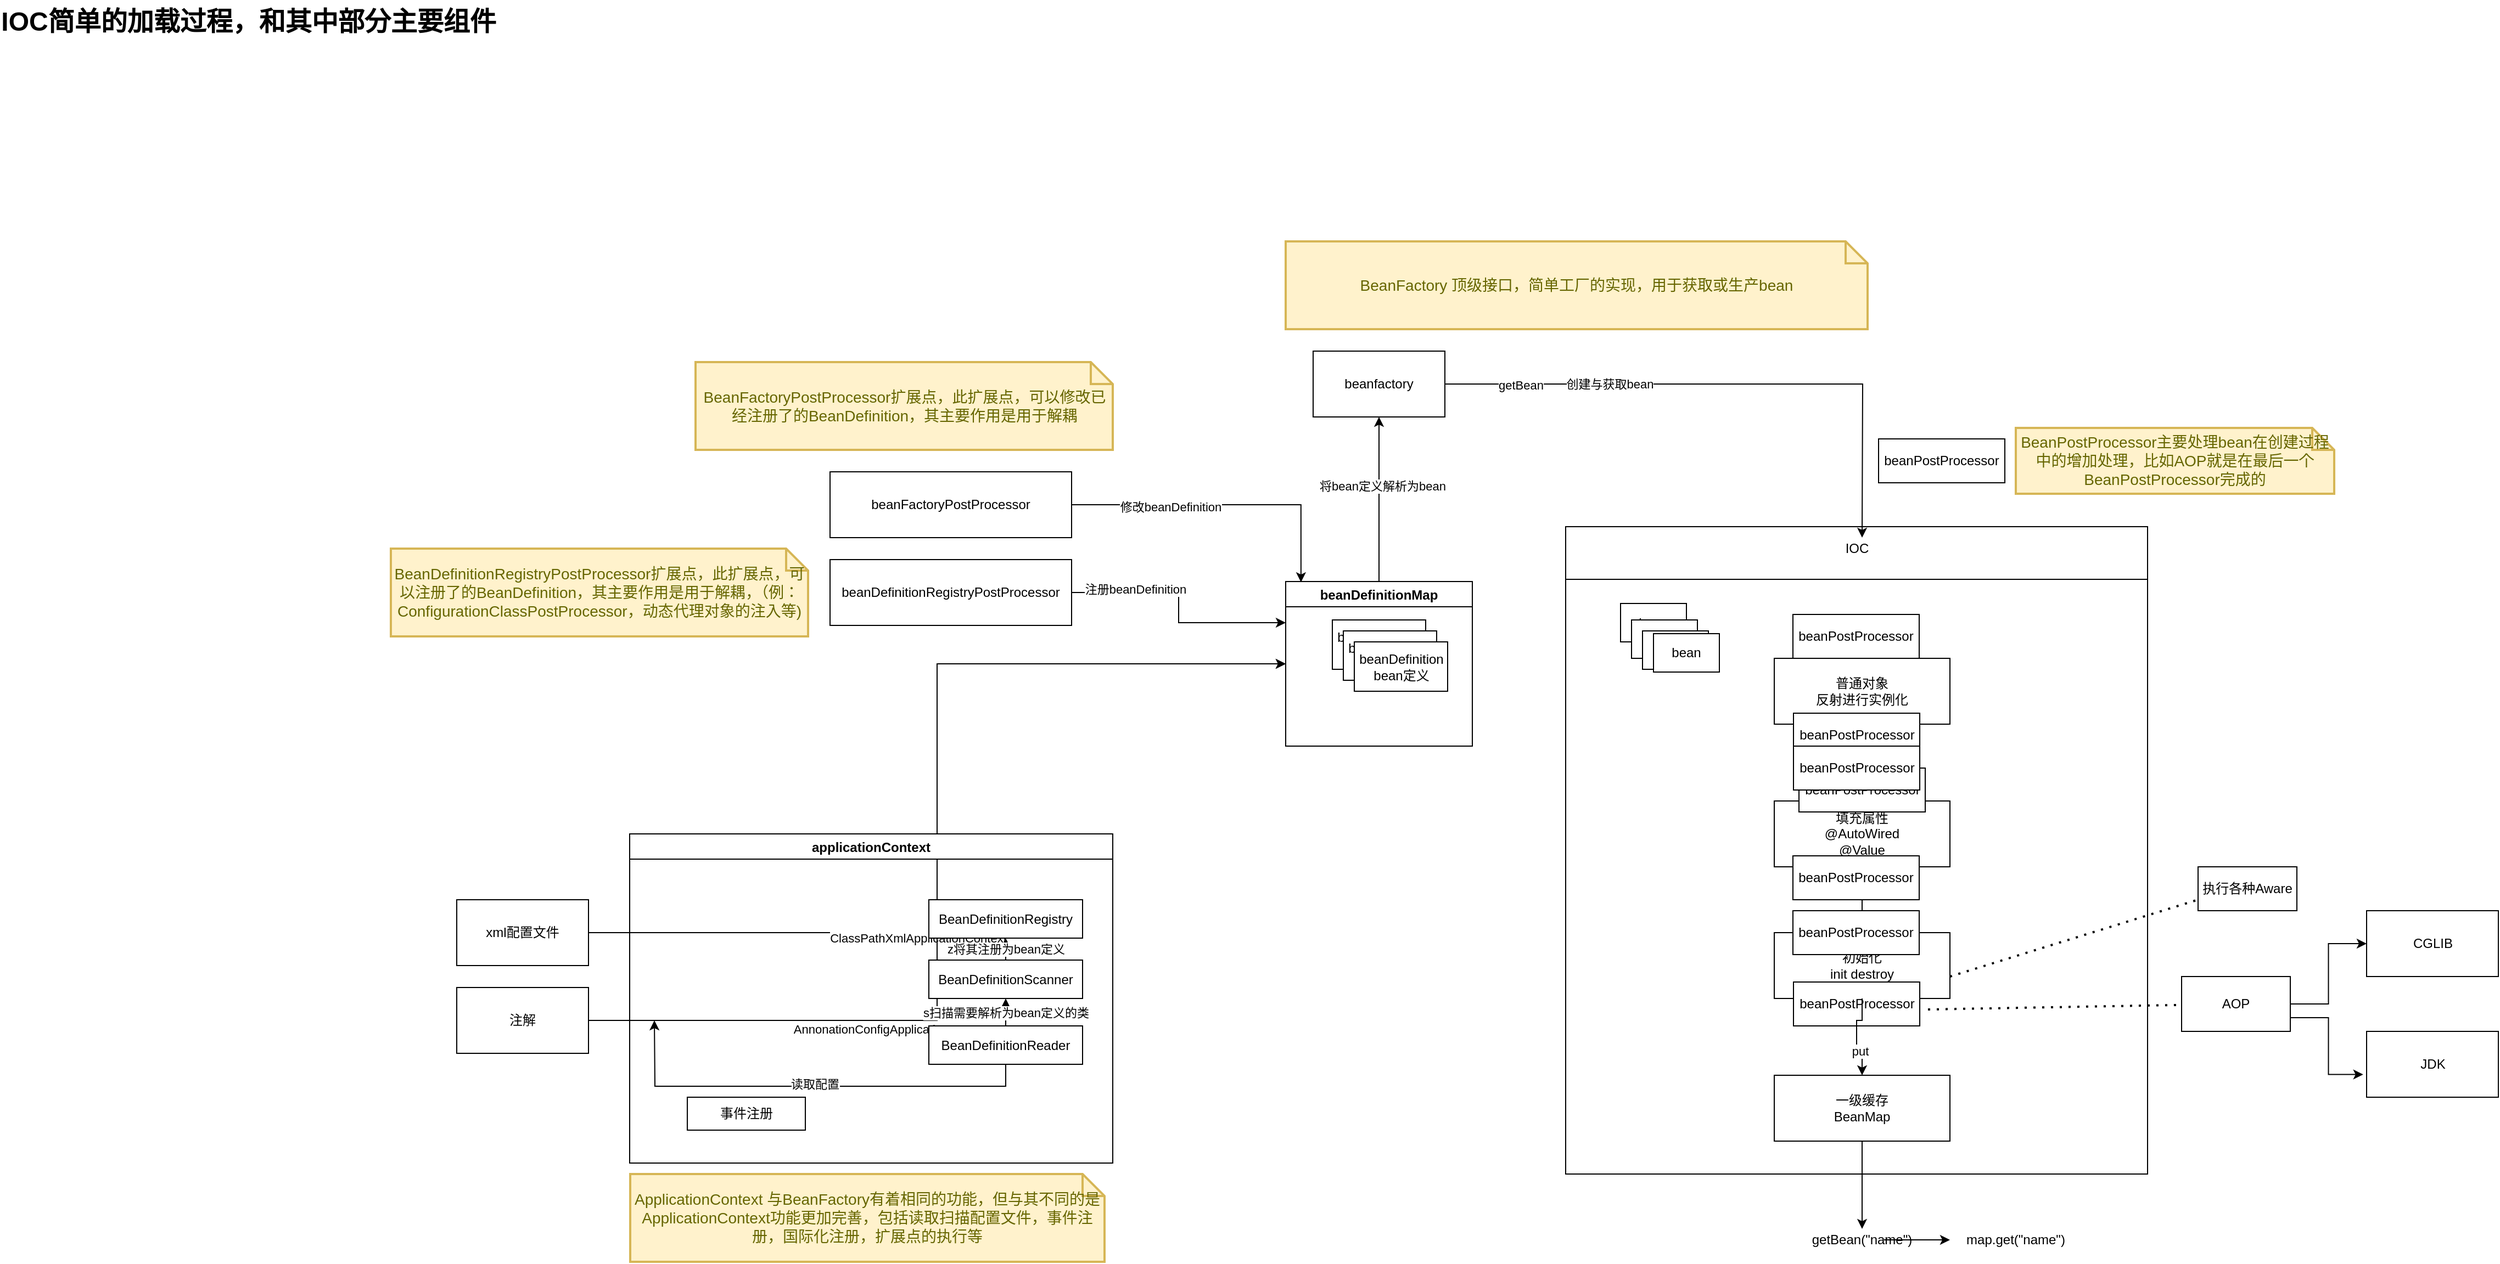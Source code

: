 <mxfile version="14.9.3" type="github"><diagram id="AY7layxIuyS85t1iLSE1" name="第 1 页"><mxGraphModel dx="7217" dy="2895" grid="1" gridSize="10" guides="1" tooltips="1" connect="1" arrows="1" fold="1" page="1" pageScale="1" pageWidth="827" pageHeight="1169" math="0" shadow="0"><root><mxCell id="0"/><mxCell id="1" parent="0"/><mxCell id="F6BCsV-9V7zWYRgmSUDK-1" value="" style="swimlane;startSize=48;" parent="1" vertex="1"><mxGeometry x="620" y="510" width="530" height="590" as="geometry"><mxRectangle x="320" y="460" width="50" height="40" as="alternateBounds"/></mxGeometry></mxCell><mxCell id="F6BCsV-9V7zWYRgmSUDK-2" value="IOC" style="text;html=1;align=center;verticalAlign=middle;resizable=0;points=[];autosize=1;strokeColor=none;" parent="F6BCsV-9V7zWYRgmSUDK-1" vertex="1"><mxGeometry x="245" y="10" width="40" height="20" as="geometry"/></mxCell><mxCell id="F6BCsV-9V7zWYRgmSUDK-3" value="bean" style="rounded=0;whiteSpace=wrap;html=1;" parent="F6BCsV-9V7zWYRgmSUDK-1" vertex="1"><mxGeometry x="50" y="70" width="60" height="35" as="geometry"/></mxCell><mxCell id="F6BCsV-9V7zWYRgmSUDK-5" value="bean" style="rounded=0;whiteSpace=wrap;html=1;" parent="F6BCsV-9V7zWYRgmSUDK-1" vertex="1"><mxGeometry x="60" y="85" width="60" height="35" as="geometry"/></mxCell><mxCell id="F6BCsV-9V7zWYRgmSUDK-6" value="bean" style="rounded=0;whiteSpace=wrap;html=1;" parent="F6BCsV-9V7zWYRgmSUDK-1" vertex="1"><mxGeometry x="70" y="95" width="60" height="35" as="geometry"/></mxCell><mxCell id="F6BCsV-9V7zWYRgmSUDK-4" value="bean" style="rounded=0;whiteSpace=wrap;html=1;" parent="F6BCsV-9V7zWYRgmSUDK-1" vertex="1"><mxGeometry x="80" y="97.5" width="60" height="35" as="geometry"/></mxCell><mxCell id="F6BCsV-9V7zWYRgmSUDK-80" style="edgeStyle=orthogonalEdgeStyle;rounded=0;orthogonalLoop=1;jettySize=auto;html=1;exitX=0.5;exitY=1;exitDx=0;exitDy=0;" parent="F6BCsV-9V7zWYRgmSUDK-1" source="F6BCsV-9V7zWYRgmSUDK-74" target="F6BCsV-9V7zWYRgmSUDK-75" edge="1"><mxGeometry relative="1" as="geometry"/></mxCell><mxCell id="F6BCsV-9V7zWYRgmSUDK-74" value="普通对象&lt;br&gt;反射进行实例化" style="rounded=0;whiteSpace=wrap;html=1;" parent="F6BCsV-9V7zWYRgmSUDK-1" vertex="1"><mxGeometry x="190" y="120" width="160" height="60" as="geometry"/></mxCell><mxCell id="F6BCsV-9V7zWYRgmSUDK-79" style="edgeStyle=orthogonalEdgeStyle;rounded=0;orthogonalLoop=1;jettySize=auto;html=1;exitX=0.5;exitY=1;exitDx=0;exitDy=0;" parent="F6BCsV-9V7zWYRgmSUDK-1" source="F6BCsV-9V7zWYRgmSUDK-75" target="F6BCsV-9V7zWYRgmSUDK-76" edge="1"><mxGeometry relative="1" as="geometry"/></mxCell><mxCell id="F6BCsV-9V7zWYRgmSUDK-75" value="填充属性&lt;br&gt;@AutoWired&lt;br&gt;@Value" style="rounded=0;whiteSpace=wrap;html=1;" parent="F6BCsV-9V7zWYRgmSUDK-1" vertex="1"><mxGeometry x="190" y="250" width="160" height="60" as="geometry"/></mxCell><mxCell id="F6BCsV-9V7zWYRgmSUDK-78" value="put" style="edgeStyle=orthogonalEdgeStyle;rounded=0;orthogonalLoop=1;jettySize=auto;html=1;exitX=0.5;exitY=1;exitDx=0;exitDy=0;startArrow=none;" parent="F6BCsV-9V7zWYRgmSUDK-1" source="F6BCsV-9V7zWYRgmSUDK-88" target="F6BCsV-9V7zWYRgmSUDK-77" edge="1"><mxGeometry relative="1" as="geometry"/></mxCell><mxCell id="F6BCsV-9V7zWYRgmSUDK-76" value="初始化&lt;br&gt;init destroy" style="rounded=0;whiteSpace=wrap;html=1;" parent="F6BCsV-9V7zWYRgmSUDK-1" vertex="1"><mxGeometry x="190" y="370" width="160" height="60" as="geometry"/></mxCell><mxCell id="F6BCsV-9V7zWYRgmSUDK-77" value="一级缓存&lt;br&gt;BeanMap" style="rounded=0;whiteSpace=wrap;html=1;" parent="F6BCsV-9V7zWYRgmSUDK-1" vertex="1"><mxGeometry x="190" y="500" width="160" height="60" as="geometry"/></mxCell><mxCell id="F6BCsV-9V7zWYRgmSUDK-82" value="" style="endArrow=none;dashed=1;html=1;dashPattern=1 3;strokeWidth=2;entryX=0;entryY=0.75;entryDx=0;entryDy=0;" parent="F6BCsV-9V7zWYRgmSUDK-1" target="F6BCsV-9V7zWYRgmSUDK-81" edge="1"><mxGeometry width="50" height="50" relative="1" as="geometry"><mxPoint x="350" y="410" as="sourcePoint"/><mxPoint x="400" y="360" as="targetPoint"/></mxGeometry></mxCell><mxCell id="F6BCsV-9V7zWYRgmSUDK-83" value="beanPostProcessor" style="rounded=0;whiteSpace=wrap;html=1;" parent="F6BCsV-9V7zWYRgmSUDK-1" vertex="1"><mxGeometry x="207" y="80" width="115" height="40" as="geometry"/></mxCell><mxCell id="F6BCsV-9V7zWYRgmSUDK-84" value="beanPostProcessor" style="rounded=0;whiteSpace=wrap;html=1;" parent="F6BCsV-9V7zWYRgmSUDK-1" vertex="1"><mxGeometry x="207.5" y="170" width="115" height="40" as="geometry"/></mxCell><mxCell id="F6BCsV-9V7zWYRgmSUDK-85" value="beanPostProcessor" style="rounded=0;whiteSpace=wrap;html=1;" parent="F6BCsV-9V7zWYRgmSUDK-1" vertex="1"><mxGeometry x="212.5" y="220" width="115" height="40" as="geometry"/></mxCell><mxCell id="F6BCsV-9V7zWYRgmSUDK-86" value="beanPostProcessor" style="rounded=0;whiteSpace=wrap;html=1;" parent="F6BCsV-9V7zWYRgmSUDK-1" vertex="1"><mxGeometry x="207" y="300" width="115" height="40" as="geometry"/></mxCell><mxCell id="F6BCsV-9V7zWYRgmSUDK-87" value="beanPostProcessor" style="rounded=0;whiteSpace=wrap;html=1;" parent="F6BCsV-9V7zWYRgmSUDK-1" vertex="1"><mxGeometry x="207" y="350" width="115" height="40" as="geometry"/></mxCell><mxCell id="F6BCsV-9V7zWYRgmSUDK-88" value="beanPostProcessor" style="rounded=0;whiteSpace=wrap;html=1;" parent="F6BCsV-9V7zWYRgmSUDK-1" vertex="1"><mxGeometry x="207.5" y="415" width="115" height="40" as="geometry"/></mxCell><mxCell id="F6BCsV-9V7zWYRgmSUDK-89" value="" style="edgeStyle=orthogonalEdgeStyle;rounded=0;orthogonalLoop=1;jettySize=auto;html=1;exitX=0.5;exitY=1;exitDx=0;exitDy=0;endArrow=none;" parent="F6BCsV-9V7zWYRgmSUDK-1" source="F6BCsV-9V7zWYRgmSUDK-76" target="F6BCsV-9V7zWYRgmSUDK-88" edge="1"><mxGeometry relative="1" as="geometry"><mxPoint x="890" y="940" as="sourcePoint"/><mxPoint x="890" y="1010" as="targetPoint"/></mxGeometry></mxCell><mxCell id="F6BCsV-9V7zWYRgmSUDK-90" value="beanPostProcessor" style="rounded=0;whiteSpace=wrap;html=1;" parent="F6BCsV-9V7zWYRgmSUDK-1" vertex="1"><mxGeometry x="207.5" y="200" width="115" height="40" as="geometry"/></mxCell><mxCell id="F6BCsV-9V7zWYRgmSUDK-108" value="" style="endArrow=none;dashed=1;html=1;dashPattern=1 3;strokeWidth=2;" parent="F6BCsV-9V7zWYRgmSUDK-1" target="F6BCsV-9V7zWYRgmSUDK-107" edge="1"><mxGeometry width="50" height="50" relative="1" as="geometry"><mxPoint x="330" y="440" as="sourcePoint"/><mxPoint x="400" y="450" as="targetPoint"/></mxGeometry></mxCell><mxCell id="F6BCsV-9V7zWYRgmSUDK-9" style="edgeStyle=orthogonalEdgeStyle;rounded=0;orthogonalLoop=1;jettySize=auto;html=1;exitX=1;exitY=0.5;exitDx=0;exitDy=0;" parent="1" source="F6BCsV-9V7zWYRgmSUDK-8" edge="1"><mxGeometry relative="1" as="geometry"><mxPoint x="890" y="520" as="targetPoint"/></mxGeometry></mxCell><mxCell id="F6BCsV-9V7zWYRgmSUDK-10" value="创建与获取bean" style="edgeLabel;html=1;align=center;verticalAlign=middle;resizable=0;points=[];" parent="F6BCsV-9V7zWYRgmSUDK-9" vertex="1" connectable="0"><mxGeometry x="-0.685" relative="1" as="geometry"><mxPoint x="68" as="offset"/></mxGeometry></mxCell><mxCell id="F6BCsV-9V7zWYRgmSUDK-72" value="getBean" style="edgeLabel;html=1;align=center;verticalAlign=middle;resizable=0;points=[];" parent="F6BCsV-9V7zWYRgmSUDK-9" vertex="1" connectable="0"><mxGeometry x="-0.734" y="-1" relative="1" as="geometry"><mxPoint as="offset"/></mxGeometry></mxCell><mxCell id="F6BCsV-9V7zWYRgmSUDK-8" value="beanfactory" style="rounded=0;whiteSpace=wrap;html=1;" parent="1" vertex="1"><mxGeometry x="390" y="350" width="120" height="60" as="geometry"/></mxCell><mxCell id="F6BCsV-9V7zWYRgmSUDK-24" style="edgeStyle=orthogonalEdgeStyle;rounded=0;orthogonalLoop=1;jettySize=auto;html=1;exitX=1;exitY=0.5;exitDx=0;exitDy=0;entryX=0;entryY=0.5;entryDx=0;entryDy=0;" parent="1" source="F6BCsV-9V7zWYRgmSUDK-11" target="F6BCsV-9V7zWYRgmSUDK-16" edge="1"><mxGeometry relative="1" as="geometry"><mxPoint x="410" y="830" as="targetPoint"/></mxGeometry></mxCell><mxCell id="F6BCsV-9V7zWYRgmSUDK-26" value="ClassPathXmlApplicationContext" style="edgeLabel;html=1;align=center;verticalAlign=middle;resizable=0;points=[];" parent="F6BCsV-9V7zWYRgmSUDK-24" vertex="1" connectable="0"><mxGeometry x="-0.284" y="2" relative="1" as="geometry"><mxPoint x="-15" y="7" as="offset"/></mxGeometry></mxCell><mxCell id="F6BCsV-9V7zWYRgmSUDK-11" value="xml配置文件" style="rounded=0;whiteSpace=wrap;html=1;" parent="1" vertex="1"><mxGeometry x="-390" y="850" width="120" height="60" as="geometry"/></mxCell><mxCell id="F6BCsV-9V7zWYRgmSUDK-25" style="edgeStyle=orthogonalEdgeStyle;rounded=0;orthogonalLoop=1;jettySize=auto;html=1;exitX=1;exitY=0.5;exitDx=0;exitDy=0;entryX=0;entryY=0.5;entryDx=0;entryDy=0;" parent="1" source="F6BCsV-9V7zWYRgmSUDK-12" target="F6BCsV-9V7zWYRgmSUDK-16" edge="1"><mxGeometry relative="1" as="geometry"><mxPoint x="390" y="910" as="targetPoint"/></mxGeometry></mxCell><mxCell id="F6BCsV-9V7zWYRgmSUDK-27" value="AnnonationConfigApplicationContext" style="edgeLabel;html=1;align=center;verticalAlign=middle;resizable=0;points=[];" parent="F6BCsV-9V7zWYRgmSUDK-25" vertex="1" connectable="0"><mxGeometry x="-0.405" y="-3" relative="1" as="geometry"><mxPoint x="-10" y="5" as="offset"/></mxGeometry></mxCell><mxCell id="F6BCsV-9V7zWYRgmSUDK-12" value="注解" style="rounded=0;whiteSpace=wrap;html=1;" parent="1" vertex="1"><mxGeometry x="-390" y="930" width="120" height="60" as="geometry"/></mxCell><mxCell id="F6BCsV-9V7zWYRgmSUDK-22" style="edgeStyle=orthogonalEdgeStyle;rounded=0;orthogonalLoop=1;jettySize=auto;html=1;exitX=0.5;exitY=0;exitDx=0;exitDy=0;entryX=0.5;entryY=1;entryDx=0;entryDy=0;" parent="1" source="F6BCsV-9V7zWYRgmSUDK-16" target="F6BCsV-9V7zWYRgmSUDK-8" edge="1"><mxGeometry relative="1" as="geometry"/></mxCell><mxCell id="F6BCsV-9V7zWYRgmSUDK-23" value="将bean定义解析为bean" style="edgeLabel;html=1;align=center;verticalAlign=middle;resizable=0;points=[];" parent="F6BCsV-9V7zWYRgmSUDK-22" vertex="1" connectable="0"><mxGeometry x="0.157" y="-3" relative="1" as="geometry"><mxPoint as="offset"/></mxGeometry></mxCell><mxCell id="F6BCsV-9V7zWYRgmSUDK-16" value="beanDefinitionMap" style="swimlane;" parent="1" vertex="1"><mxGeometry x="365" y="560" width="170" height="150" as="geometry"/></mxCell><mxCell id="F6BCsV-9V7zWYRgmSUDK-17" value="beanDefinition&lt;br&gt;bean定义" style="rounded=0;whiteSpace=wrap;html=1;" parent="F6BCsV-9V7zWYRgmSUDK-16" vertex="1"><mxGeometry x="42.5" y="35" width="85" height="45" as="geometry"/></mxCell><mxCell id="F6BCsV-9V7zWYRgmSUDK-18" value="beanDefinition&lt;br&gt;bean定义" style="rounded=0;whiteSpace=wrap;html=1;" parent="1" vertex="1"><mxGeometry x="417.5" y="605" width="85" height="45" as="geometry"/></mxCell><mxCell id="F6BCsV-9V7zWYRgmSUDK-19" value="beanDefinition&lt;br&gt;bean定义" style="rounded=0;whiteSpace=wrap;html=1;" parent="1" vertex="1"><mxGeometry x="427.5" y="615" width="85" height="45" as="geometry"/></mxCell><mxCell id="F6BCsV-9V7zWYRgmSUDK-42" value="applicationContext" style="swimlane;" parent="1" vertex="1"><mxGeometry x="-232.5" y="790" width="440" height="300" as="geometry"/></mxCell><mxCell id="F6BCsV-9V7zWYRgmSUDK-50" value="BeanDefinition" style="rounded=0;whiteSpace=wrap;html=1;" parent="F6BCsV-9V7zWYRgmSUDK-42" vertex="1"><mxGeometry x="272.5" y="60" width="140" height="35" as="geometry"/></mxCell><mxCell id="F6BCsV-9V7zWYRgmSUDK-51" value="BeanDefinitionRegistry" style="rounded=0;whiteSpace=wrap;html=1;" parent="F6BCsV-9V7zWYRgmSUDK-42" vertex="1"><mxGeometry x="272.5" y="60" width="140" height="35" as="geometry"/></mxCell><mxCell id="F6BCsV-9V7zWYRgmSUDK-52" value="z将其注册为bean定义" style="edgeStyle=orthogonalEdgeStyle;rounded=0;orthogonalLoop=1;jettySize=auto;html=1;exitX=0.5;exitY=0;exitDx=0;exitDy=0;entryX=0.5;entryY=1;entryDx=0;entryDy=0;" parent="F6BCsV-9V7zWYRgmSUDK-42" source="F6BCsV-9V7zWYRgmSUDK-53" target="F6BCsV-9V7zWYRgmSUDK-51" edge="1"><mxGeometry relative="1" as="geometry"/></mxCell><mxCell id="F6BCsV-9V7zWYRgmSUDK-53" value="BeanDefinitionScanner" style="rounded=0;whiteSpace=wrap;html=1;" parent="F6BCsV-9V7zWYRgmSUDK-42" vertex="1"><mxGeometry x="272.5" y="115" width="140" height="35" as="geometry"/></mxCell><mxCell id="F6BCsV-9V7zWYRgmSUDK-54" value="BeanDefinition" style="rounded=0;whiteSpace=wrap;html=1;" parent="F6BCsV-9V7zWYRgmSUDK-42" vertex="1"><mxGeometry x="272.5" y="175" width="140" height="35" as="geometry"/></mxCell><mxCell id="F6BCsV-9V7zWYRgmSUDK-55" value="s扫描需要解析为bean定义的类" style="edgeStyle=orthogonalEdgeStyle;rounded=0;orthogonalLoop=1;jettySize=auto;html=1;exitX=0.5;exitY=0;exitDx=0;exitDy=0;entryX=0.5;entryY=1;entryDx=0;entryDy=0;" parent="F6BCsV-9V7zWYRgmSUDK-42" source="F6BCsV-9V7zWYRgmSUDK-56" target="F6BCsV-9V7zWYRgmSUDK-53" edge="1"><mxGeometry relative="1" as="geometry"/></mxCell><mxCell id="F6BCsV-9V7zWYRgmSUDK-56" value="BeanDefinitionReader" style="rounded=0;whiteSpace=wrap;html=1;" parent="F6BCsV-9V7zWYRgmSUDK-42" vertex="1"><mxGeometry x="272.5" y="175" width="140" height="35" as="geometry"/></mxCell><mxCell id="F6BCsV-9V7zWYRgmSUDK-59" value="事件注册" style="rounded=0;whiteSpace=wrap;html=1;" parent="F6BCsV-9V7zWYRgmSUDK-42" vertex="1"><mxGeometry x="52.5" y="240" width="107.5" height="30" as="geometry"/></mxCell><mxCell id="F6BCsV-9V7zWYRgmSUDK-57" style="edgeStyle=orthogonalEdgeStyle;rounded=0;orthogonalLoop=1;jettySize=auto;html=1;exitX=0.5;exitY=1;exitDx=0;exitDy=0;" parent="1" source="F6BCsV-9V7zWYRgmSUDK-56" edge="1"><mxGeometry relative="1" as="geometry"><mxPoint x="-210" y="960" as="targetPoint"/></mxGeometry></mxCell><mxCell id="F6BCsV-9V7zWYRgmSUDK-58" value="读取配置" style="edgeLabel;html=1;align=center;verticalAlign=middle;resizable=0;points=[];" parent="F6BCsV-9V7zWYRgmSUDK-57" vertex="1" connectable="0"><mxGeometry x="-0.03" y="-2" relative="1" as="geometry"><mxPoint as="offset"/></mxGeometry></mxCell><mxCell id="F6BCsV-9V7zWYRgmSUDK-65" style="edgeStyle=orthogonalEdgeStyle;rounded=0;orthogonalLoop=1;jettySize=auto;html=1;exitX=1;exitY=0.5;exitDx=0;exitDy=0;entryX=0.082;entryY=0.004;entryDx=0;entryDy=0;entryPerimeter=0;" parent="1" source="F6BCsV-9V7zWYRgmSUDK-60" target="F6BCsV-9V7zWYRgmSUDK-16" edge="1"><mxGeometry relative="1" as="geometry"/></mxCell><mxCell id="F6BCsV-9V7zWYRgmSUDK-67" value="修改beanDefinition" style="edgeLabel;html=1;align=center;verticalAlign=middle;resizable=0;points=[];" parent="F6BCsV-9V7zWYRgmSUDK-65" vertex="1" connectable="0"><mxGeometry x="-0.357" y="-2" relative="1" as="geometry"><mxPoint as="offset"/></mxGeometry></mxCell><mxCell id="F6BCsV-9V7zWYRgmSUDK-60" value="beanFactoryPostProcessor" style="rounded=0;whiteSpace=wrap;html=1;" parent="1" vertex="1"><mxGeometry x="-50" y="460" width="220" height="60" as="geometry"/></mxCell><mxCell id="F6BCsV-9V7zWYRgmSUDK-66" style="edgeStyle=orthogonalEdgeStyle;rounded=0;orthogonalLoop=1;jettySize=auto;html=1;exitX=1;exitY=0.5;exitDx=0;exitDy=0;entryX=0;entryY=0.25;entryDx=0;entryDy=0;" parent="1" source="F6BCsV-9V7zWYRgmSUDK-61" target="F6BCsV-9V7zWYRgmSUDK-16" edge="1"><mxGeometry relative="1" as="geometry"/></mxCell><mxCell id="F6BCsV-9V7zWYRgmSUDK-68" value="注册beanDefinition" style="edgeLabel;html=1;align=center;verticalAlign=middle;resizable=0;points=[];" parent="F6BCsV-9V7zWYRgmSUDK-66" vertex="1" connectable="0"><mxGeometry x="-0.48" y="3" relative="1" as="geometry"><mxPoint as="offset"/></mxGeometry></mxCell><mxCell id="F6BCsV-9V7zWYRgmSUDK-61" value="beanDefinitionRegistryPostProcessor" style="rounded=0;whiteSpace=wrap;html=1;" parent="1" vertex="1"><mxGeometry x="-50" y="540" width="220" height="60" as="geometry"/></mxCell><mxCell id="F6BCsV-9V7zWYRgmSUDK-73" value="beanPostProcessor" style="rounded=0;whiteSpace=wrap;html=1;" parent="1" vertex="1"><mxGeometry x="905" y="430" width="115" height="40" as="geometry"/></mxCell><mxCell id="F6BCsV-9V7zWYRgmSUDK-93" value="BeanFactory 顶级接口，简单工厂的实现，用于获取或生产bean" style="shape=note;strokeWidth=2;fontSize=14;size=20;whiteSpace=wrap;html=1;fillColor=#fff2cc;strokeColor=#d6b656;fontColor=#666600;" parent="1" vertex="1"><mxGeometry x="365" y="250" width="530" height="80" as="geometry"/></mxCell><mxCell id="F6BCsV-9V7zWYRgmSUDK-95" value="ApplicationContext 与BeanFactory有着相同的功能，但与其不同的是ApplicationContext功能更加完善，包括读取扫描配置文件，事件注册，国际化注册，扩展点的执行等" style="shape=note;strokeWidth=2;fontSize=14;size=20;whiteSpace=wrap;html=1;fillColor=#fff2cc;strokeColor=#d6b656;fontColor=#666600;" parent="1" vertex="1"><mxGeometry x="-232" y="1100" width="432" height="80" as="geometry"/></mxCell><mxCell id="F6BCsV-9V7zWYRgmSUDK-96" value="BeanFactoryPostProcessor扩展点，此扩展点，可以修改已经注册了的BeanDefinition，其主要作用是用于解耦" style="shape=note;strokeWidth=2;fontSize=14;size=20;whiteSpace=wrap;html=1;fillColor=#fff2cc;strokeColor=#d6b656;fontColor=#666600;" parent="1" vertex="1"><mxGeometry x="-172.5" y="360" width="380" height="80" as="geometry"/></mxCell><mxCell id="F6BCsV-9V7zWYRgmSUDK-97" value="BeanDefinitionRegistryPostProcessor扩展点，此扩展点，可以注册了的BeanDefinition，其主要作用是用于解耦，（例：ConfigurationClassPostProcessor，动态代理对象的注入等)" style="shape=note;strokeWidth=2;fontSize=14;size=20;whiteSpace=wrap;html=1;fillColor=#fff2cc;strokeColor=#d6b656;fontColor=#666600;" parent="1" vertex="1"><mxGeometry x="-450" y="530" width="380" height="80" as="geometry"/></mxCell><mxCell id="F6BCsV-9V7zWYRgmSUDK-98" value="BeanPostProcessor主要处理bean在创建过程中的增加处理，比如AOP就是在最后一个BeanPostProcessor完成的" style="shape=note;strokeWidth=2;fontSize=14;size=20;whiteSpace=wrap;html=1;fillColor=#fff2cc;strokeColor=#d6b656;fontColor=#666600;" parent="1" vertex="1"><mxGeometry x="1030" y="420" width="290" height="60" as="geometry"/></mxCell><mxCell id="F6BCsV-9V7zWYRgmSUDK-99" style="edgeStyle=orthogonalEdgeStyle;rounded=0;orthogonalLoop=1;jettySize=auto;html=1;exitX=0.5;exitY=1;exitDx=0;exitDy=0;" parent="1" source="F6BCsV-9V7zWYRgmSUDK-77" edge="1"><mxGeometry relative="1" as="geometry"><mxPoint x="890" y="1150" as="targetPoint"/></mxGeometry></mxCell><mxCell id="F6BCsV-9V7zWYRgmSUDK-103" value="" style="edgeStyle=orthogonalEdgeStyle;rounded=0;orthogonalLoop=1;jettySize=auto;html=1;" parent="1" source="F6BCsV-9V7zWYRgmSUDK-101" target="F6BCsV-9V7zWYRgmSUDK-102" edge="1"><mxGeometry relative="1" as="geometry"/></mxCell><mxCell id="F6BCsV-9V7zWYRgmSUDK-101" value="getBean(&quot;name&quot;)" style="text;html=1;strokeColor=none;fillColor=none;align=center;verticalAlign=middle;whiteSpace=wrap;rounded=0;" parent="1" vertex="1"><mxGeometry x="870" y="1150" width="40" height="20" as="geometry"/></mxCell><mxCell id="F6BCsV-9V7zWYRgmSUDK-102" value="map.get(&quot;name&quot;)" style="text;html=1;strokeColor=none;fillColor=none;align=center;verticalAlign=middle;whiteSpace=wrap;rounded=0;" parent="1" vertex="1"><mxGeometry x="970" y="1150" width="120" height="20" as="geometry"/></mxCell><mxCell id="F6BCsV-9V7zWYRgmSUDK-105" value="IOC简单的加载过程，和其中部分主要组件" style="text;strokeColor=none;fillColor=none;html=1;fontSize=24;fontStyle=1;verticalAlign=middle;align=center;" parent="1" vertex="1"><mxGeometry x="-630" y="30" width="100" height="40" as="geometry"/></mxCell><mxCell id="F6BCsV-9V7zWYRgmSUDK-111" value="" style="edgeStyle=orthogonalEdgeStyle;rounded=0;orthogonalLoop=1;jettySize=auto;html=1;" parent="1" source="F6BCsV-9V7zWYRgmSUDK-107" target="F6BCsV-9V7zWYRgmSUDK-110" edge="1"><mxGeometry relative="1" as="geometry"/></mxCell><mxCell id="F6BCsV-9V7zWYRgmSUDK-116" style="edgeStyle=orthogonalEdgeStyle;rounded=0;orthogonalLoop=1;jettySize=auto;html=1;exitX=1;exitY=0.75;exitDx=0;exitDy=0;entryX=-0.026;entryY=0.655;entryDx=0;entryDy=0;entryPerimeter=0;" parent="1" source="F6BCsV-9V7zWYRgmSUDK-107" target="F6BCsV-9V7zWYRgmSUDK-114" edge="1"><mxGeometry relative="1" as="geometry"/></mxCell><mxCell id="F6BCsV-9V7zWYRgmSUDK-107" value="AOP" style="rounded=0;whiteSpace=wrap;html=1;" parent="1" vertex="1"><mxGeometry x="1181" y="920" width="99" height="50" as="geometry"/></mxCell><mxCell id="F6BCsV-9V7zWYRgmSUDK-81" value="执行各种Aware" style="rounded=0;whiteSpace=wrap;html=1;" parent="1" vertex="1"><mxGeometry x="1196" y="820" width="90" height="40" as="geometry"/></mxCell><mxCell id="F6BCsV-9V7zWYRgmSUDK-110" value="CGLIB" style="whiteSpace=wrap;html=1;rounded=0;" parent="1" vertex="1"><mxGeometry x="1349.5" y="860" width="120" height="60" as="geometry"/></mxCell><mxCell id="F6BCsV-9V7zWYRgmSUDK-114" value="JDK" style="whiteSpace=wrap;html=1;rounded=0;" parent="1" vertex="1"><mxGeometry x="1349.5" y="970" width="120" height="60" as="geometry"/></mxCell></root></mxGraphModel></diagram></mxfile>